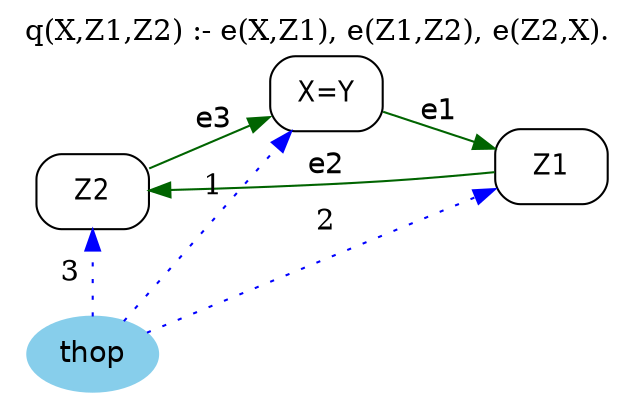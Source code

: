strict digraph G {
	graph [bb="0,0,269.19,184",
		label="q(X,Z1,Z2) :- e(X,Z1), e(Z1,Z2), e(Z2,X).",
		labelloc=t,
		lheight=0.21,
		lp="134.6,172.5",
		lwidth=3.31,
		rankdir=LR
	];
	node [label="\N"];
	Z2	 [fontname="Helvetica-Narrow",
		height=0.5,
		pos="28.597,96",
		shape=box,
		style=rounded,
		width=0.75];
	X	 [fontname="Helvetica-Narrow",
		height=0.5,
		label="X=Y",
		pos="136.19,143",
		shape=box,
		style=rounded,
		width=0.75];
	Z2 -> X	 [color=darkgreen,
		fontname=helvetica,
		label=e3,
		lp="83.195,129.5",
		pos="e,109.05,131.14 55.749,107.86 69.129,113.7 85.451,120.83 99.888,127.14"];
	Z1	 [fontname="Helvetica-Narrow",
		height=0.5,
		pos="242.19,108",
		shape=box,
		style=rounded,
		width=0.75];
	X -> Z1	 [color=darkgreen,
		fontname=helvetica,
		label=e1,
		lp="189.19,134.5",
		pos="e,214.85,117.03 163.22,134.08 175.95,129.87 191.34,124.79 205.15,120.23"];
	Z1 -> Z2	 [color=darkgreen,
		fontname=helvetica,
		label=e2,
		lp="136.19,108.5",
		pos="e,55.687,96.599 215.16,105.26 199.92,103.8 180.51,102.09 163.19,101 130.33,98.935 92.901,97.629 65.868,96.872"];
	thop	 [color=skyblue,
		fillcolor=skyblue,
		fontname=helvetica,
		height=0.5,
		pos="28.597,18",
		shape=oval,
		style="filled,rounded",
		width=0.79437];
	thop -> Z2	 [color=blue,
		constraint=false,
		label=3,
		lp="18.097,57",
		pos="e,28.597,77.737 28.597,36.091 28.597,45.474 28.597,57.15 28.597,67.695",
		style=dotted];
	thop -> X	 [color=blue,
		constraint=false,
		label=1,
		lp="83.195,94.5",
		pos="e,120.59,124.87 42.225,33.831 60.288,54.816 92.389,92.109 113.98,117.19",
		style=dotted];
	thop -> Z1	 [color=blue,
		constraint=false,
		label=2,
		lp="136.19,80.5",
		pos="e,215.18,96.619 52.685,28.149 90.012,43.877 162.07,74.24 205.78,92.656",
		style=dotted];
}
